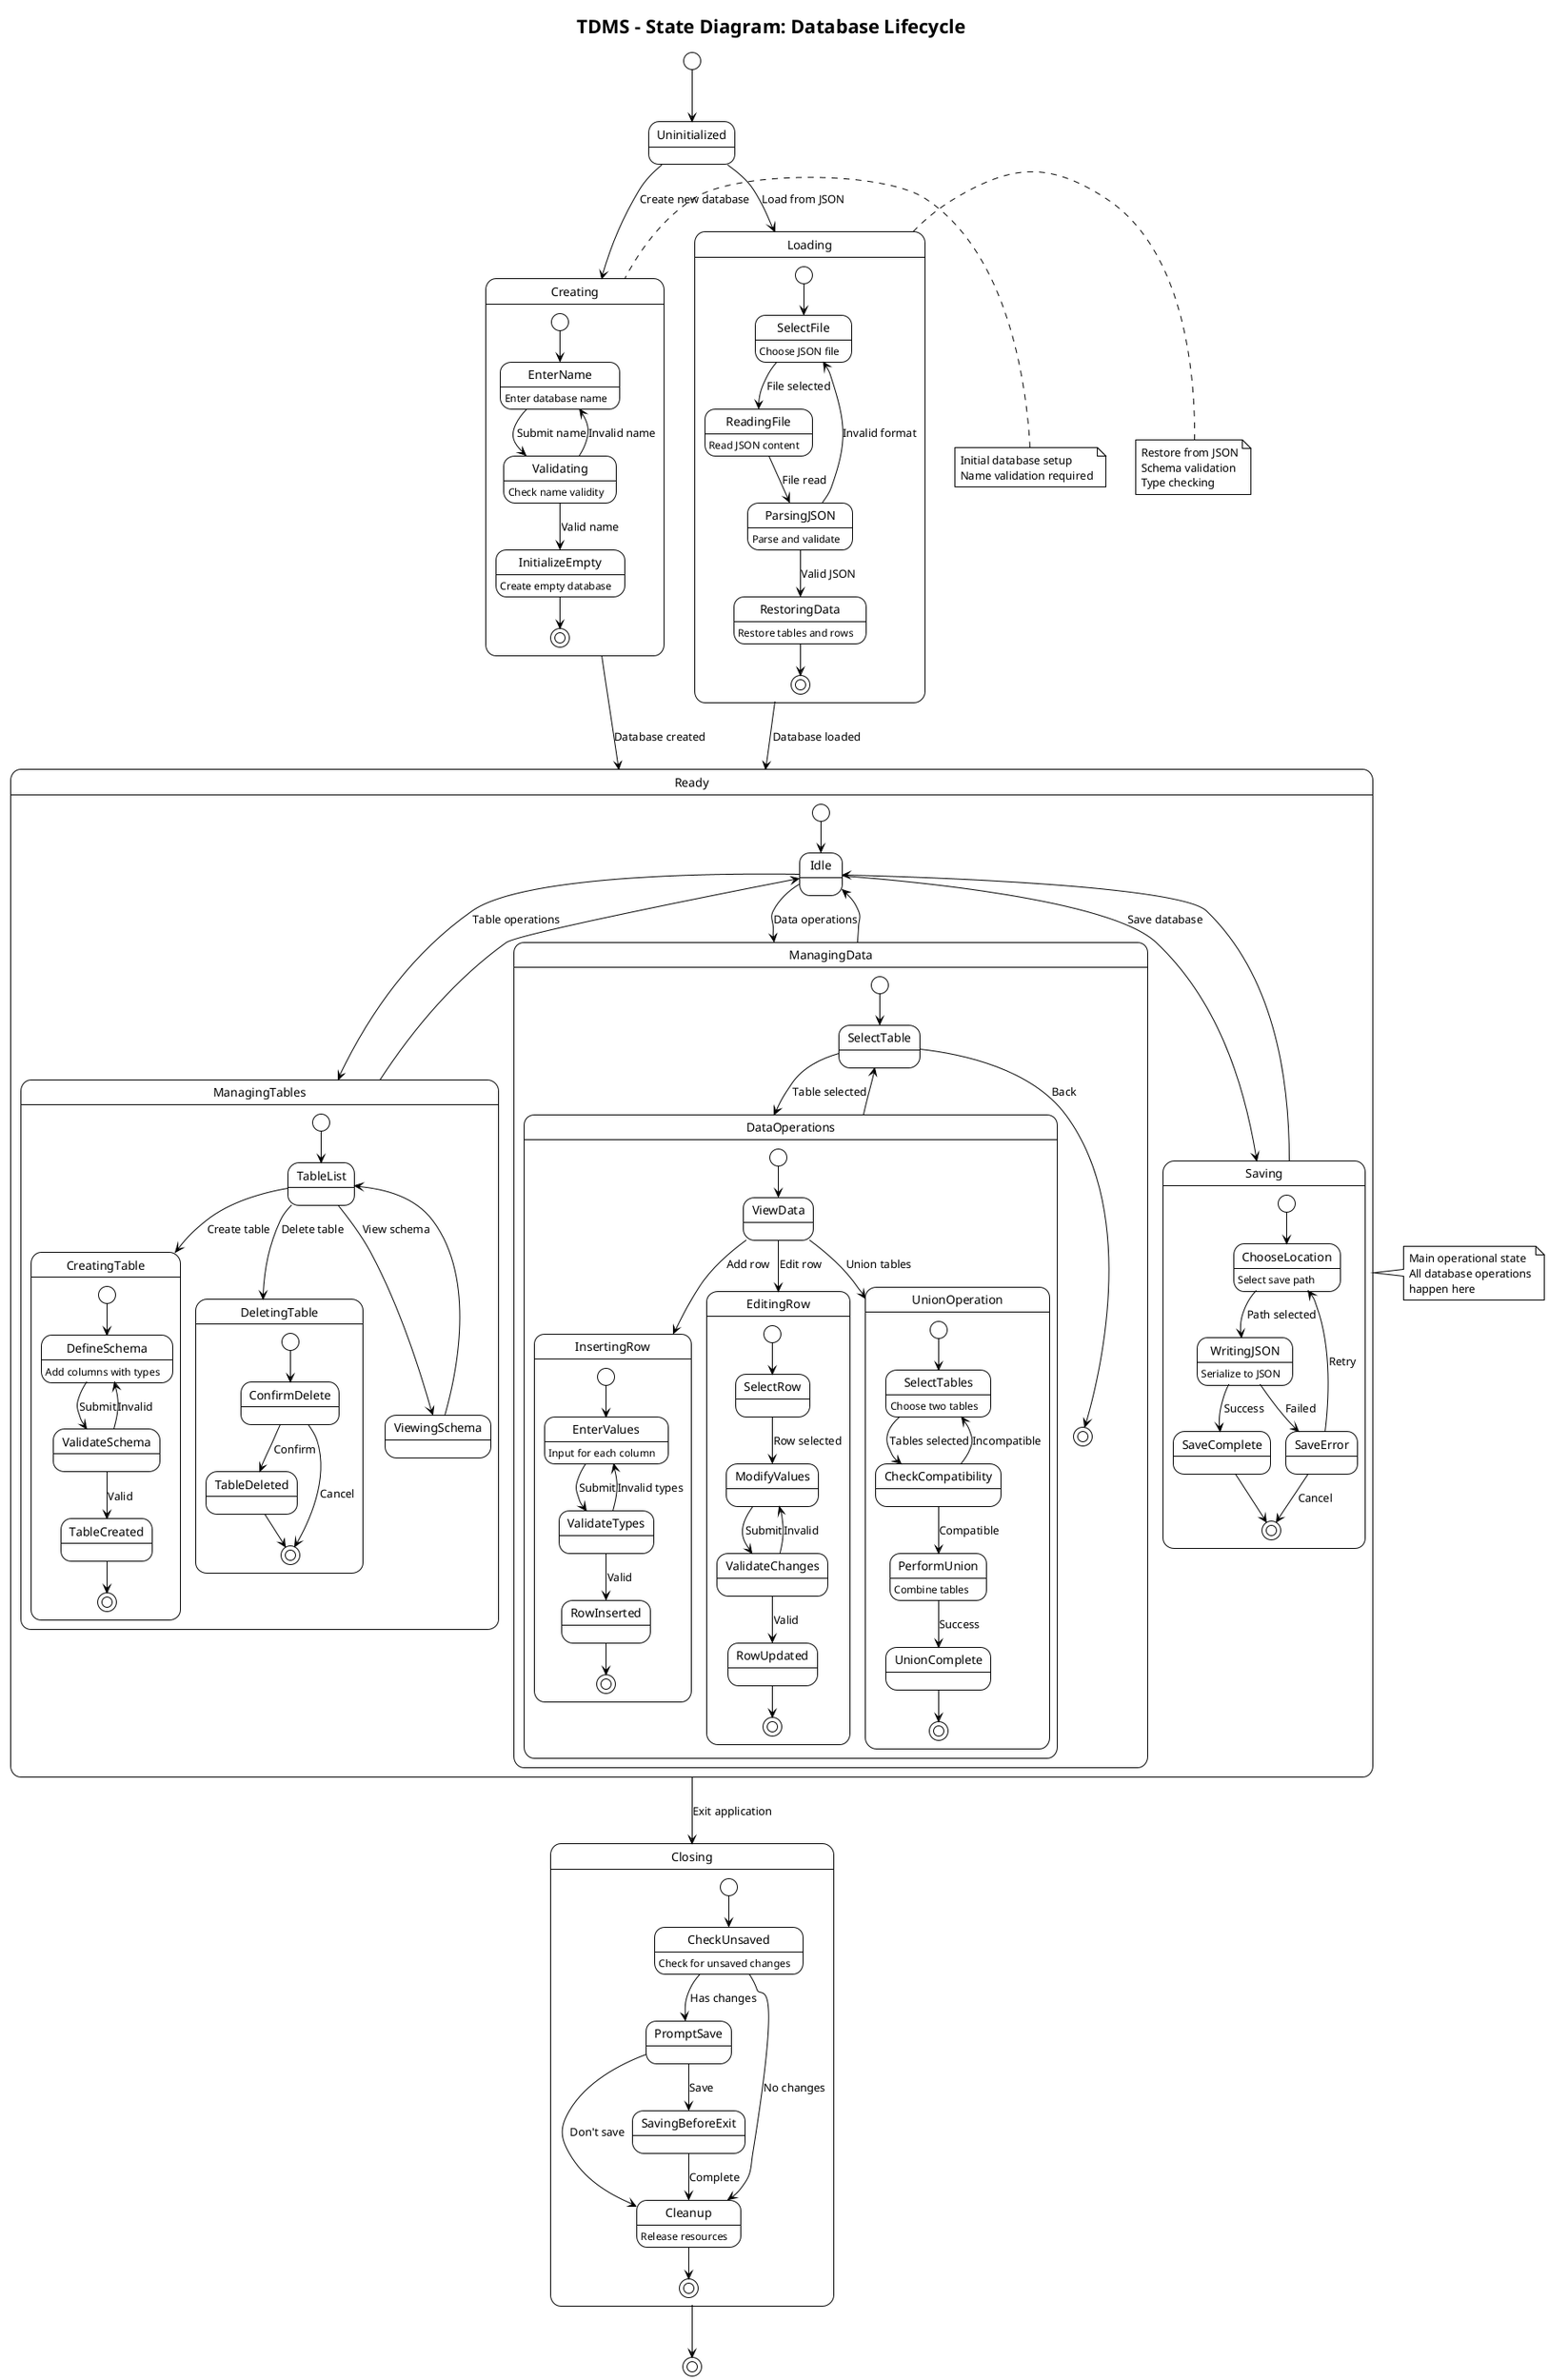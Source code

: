 @startuml state
!theme plain
title TDMS - State Diagram: Database Lifecycle

[*] --> Uninitialized

Uninitialized --> Creating : Create new database
Uninitialized --> Loading : Load from JSON

state Creating {
  [*] --> EnterName
  EnterName : Enter database name
  EnterName --> Validating : Submit name
  Validating : Check name validity
  Validating --> EnterName : Invalid name
  Validating --> InitializeEmpty : Valid name
  InitializeEmpty : Create empty database
  InitializeEmpty --> [*]
}

Creating --> Ready : Database created

state Loading {
  [*] --> SelectFile
  SelectFile : Choose JSON file
  SelectFile --> ReadingFile : File selected
  ReadingFile : Read JSON content
  ReadingFile --> ParsingJSON : File read
  ParsingJSON : Parse and validate
  ParsingJSON --> SelectFile : Invalid format
  ParsingJSON --> RestoringData : Valid JSON
  RestoringData : Restore tables and rows
  RestoringData --> [*]
}

Loading --> Ready : Database loaded

state Ready {
  [*] --> Idle
  
  Idle --> ManagingTables : Table operations
  Idle --> ManagingData : Data operations
  Idle --> Saving : Save database
  
  state ManagingTables {
    [*] --> TableList
    TableList --> CreatingTable : Create table
    TableList --> DeletingTable : Delete table
    TableList --> ViewingSchema : View schema
    
    state CreatingTable {
      [*] --> DefineSchema
      DefineSchema : Add columns with types
      DefineSchema --> ValidateSchema : Submit
      ValidateSchema --> DefineSchema : Invalid
      ValidateSchema --> TableCreated : Valid
      TableCreated --> [*]
    }
    
    state DeletingTable {
      [*] --> ConfirmDelete
      ConfirmDelete --> TableDeleted : Confirm
      ConfirmDelete --> [*] : Cancel
      TableDeleted --> [*]
    }
    
    ViewingSchema --> TableList
  }
  
  ManagingTables --> Idle
  
  state ManagingData {
    [*] --> SelectTable
    SelectTable --> DataOperations : Table selected
    
    state DataOperations {
      [*] --> ViewData
      ViewData --> InsertingRow : Add row
      ViewData --> EditingRow : Edit row
      ViewData --> UnionOperation : Union tables
      
      state InsertingRow {
        [*] --> EnterValues
        EnterValues : Input for each column
        EnterValues --> ValidateTypes : Submit
        ValidateTypes --> EnterValues : Invalid types
        ValidateTypes --> RowInserted : Valid
        RowInserted --> [*]
      }
      
      state EditingRow {
        [*] --> SelectRow
        SelectRow --> ModifyValues : Row selected
        ModifyValues --> ValidateChanges : Submit
        ValidateChanges --> ModifyValues : Invalid
        ValidateChanges --> RowUpdated : Valid
        RowUpdated --> [*]
      }
      
      state UnionOperation {
        [*] --> SelectTables
        SelectTables : Choose two tables
        SelectTables --> CheckCompatibility : Tables selected
        CheckCompatibility --> SelectTables : Incompatible
        CheckCompatibility --> PerformUnion : Compatible
        PerformUnion : Combine tables
        PerformUnion --> UnionComplete : Success
        UnionComplete --> [*]
      }
    }
    
    DataOperations --> SelectTable
    SelectTable --> [*] : Back
  }
  
  ManagingData --> Idle
  
  state Saving {
    [*] --> ChooseLocation
    ChooseLocation : Select save path
    ChooseLocation --> WritingJSON : Path selected
    WritingJSON : Serialize to JSON
    WritingJSON --> SaveComplete : Success
    WritingJSON --> SaveError : Failed
    SaveError --> ChooseLocation : Retry
    SaveError --> [*] : Cancel
    SaveComplete --> [*]
  }
  
  Saving --> Idle
}

Ready --> Closing : Exit application

state Closing {
  [*] --> CheckUnsaved
  CheckUnsaved : Check for unsaved changes
  CheckUnsaved --> PromptSave : Has changes
  CheckUnsaved --> Cleanup : No changes
  PromptSave --> SavingBeforeExit : Save
  PromptSave --> Cleanup : Don't save
  SavingBeforeExit --> Cleanup : Complete
  Cleanup : Release resources
  Cleanup --> [*]
}

Closing --> [*]

note right of Ready
  Main operational state
  All database operations
  happen here
end note

note left of Creating
  Initial database setup
  Name validation required
end note

note right of Loading
  Restore from JSON
  Schema validation
  Type checking
end note

@enduml